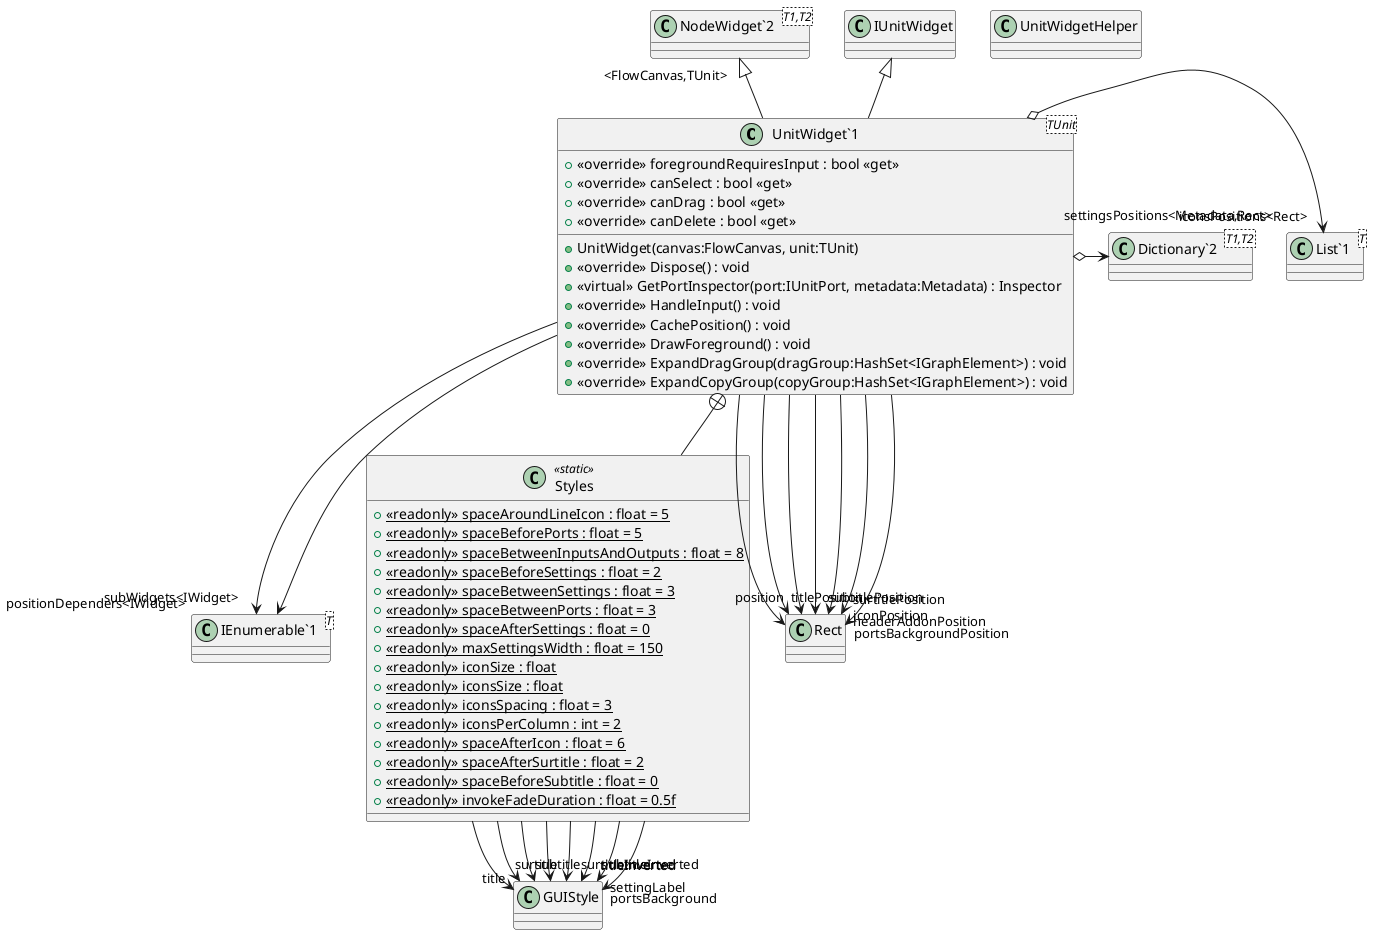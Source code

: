 @startuml
class "UnitWidget`1"<TUnit> {
    + UnitWidget(canvas:FlowCanvas, unit:TUnit)
    + <<override>> Dispose() : void
    + <<virtual>> GetPortInspector(port:IUnitPort, metadata:Metadata) : Inspector
    + <<override>> foregroundRequiresInput : bool <<get>>
    + <<override>> HandleInput() : void
    + <<override>> CachePosition() : void
    + <<override>> DrawForeground() : void
    + <<override>> canSelect : bool <<get>>
    + <<override>> canDrag : bool <<get>>
    + <<override>> ExpandDragGroup(dragGroup:HashSet<IGraphElement>) : void
    + <<override>> canDelete : bool <<get>>
    + <<override>> ExpandCopyGroup(copyGroup:HashSet<IGraphElement>) : void
}
class UnitWidgetHelper {
}
class "NodeWidget`2"<T1,T2> {
}
class "IEnumerable`1"<T> {
}
class "List`1"<T> {
}
class "Dictionary`2"<T1,T2> {
}
class Styles <<static>> {
    + {static} <<readonly>> spaceAroundLineIcon : float = 5
    + {static} <<readonly>> spaceBeforePorts : float = 5
    + {static} <<readonly>> spaceBetweenInputsAndOutputs : float = 8
    + {static} <<readonly>> spaceBeforeSettings : float = 2
    + {static} <<readonly>> spaceBetweenSettings : float = 3
    + {static} <<readonly>> spaceBetweenPorts : float = 3
    + {static} <<readonly>> spaceAfterSettings : float = 0
    + {static} <<readonly>> maxSettingsWidth : float = 150
    + {static} <<readonly>> iconSize : float
    + {static} <<readonly>> iconsSize : float
    + {static} <<readonly>> iconsSpacing : float = 3
    + {static} <<readonly>> iconsPerColumn : int = 2
    + {static} <<readonly>> spaceAfterIcon : float = 6
    + {static} <<readonly>> spaceAfterSurtitle : float = 2
    + {static} <<readonly>> spaceBeforeSubtitle : float = 0
    + {static} <<readonly>> invokeFadeDuration : float = 0.5f
}
"NodeWidget`2" "<FlowCanvas,TUnit>" <|-- "UnitWidget`1"
IUnitWidget <|-- "UnitWidget`1"
"UnitWidget`1" --> "subWidgets<IWidget>" "IEnumerable`1"
"UnitWidget`1" --> "positionDependers<IWidget>" "IEnumerable`1"
"UnitWidget`1" --> "position" Rect
"UnitWidget`1" --> "titlePosition" Rect
"UnitWidget`1" --> "surtitlePosition" Rect
"UnitWidget`1" --> "subtitlePosition" Rect
"UnitWidget`1" --> "iconPosition" Rect
"UnitWidget`1" o-> "iconsPositions<Rect>" "List`1"
"UnitWidget`1" o-> "settingsPositions<Metadata,Rect>" "Dictionary`2"
"UnitWidget`1" --> "headerAddonPosition" Rect
"UnitWidget`1" --> "portsBackgroundPosition" Rect
"UnitWidget`1" +-- Styles
Styles --> "title" GUIStyle
Styles --> "surtitle" GUIStyle
Styles --> "subtitle" GUIStyle
Styles --> "titleInverted" GUIStyle
Styles --> "surtitleInverted" GUIStyle
Styles --> "subtitleInverted" GUIStyle
Styles --> "settingLabel" GUIStyle
Styles --> "portsBackground" GUIStyle
@enduml
